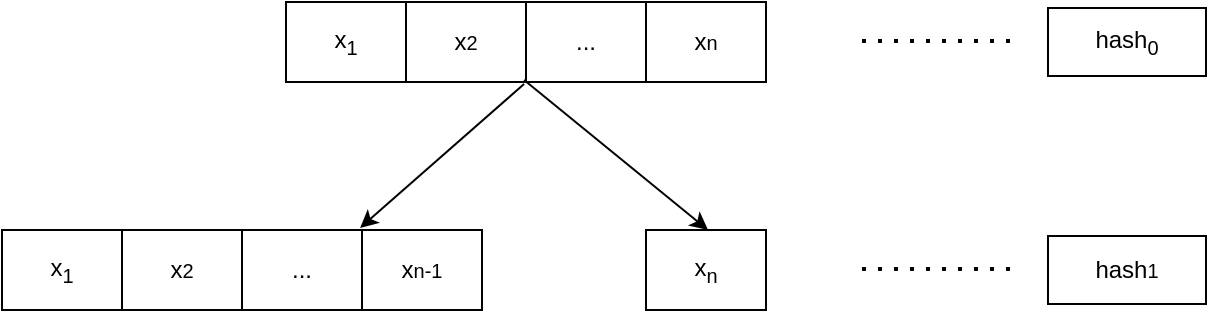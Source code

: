 <mxfile version="22.1.3" type="github">
  <diagram name="Process of building LSHiForest" id="F_Nvq3A-X3Xp9JJ24VL6">
    <mxGraphModel dx="1434" dy="789" grid="0" gridSize="10" guides="1" tooltips="1" connect="1" arrows="1" fold="1" page="1" pageScale="1" pageWidth="1200" pageHeight="1920" math="0" shadow="0">
      <root>
        <mxCell id="0" />
        <mxCell id="1" parent="0" />
        <mxCell id="it0V39okUv9a-QmteTm3-20" value="" style="rounded=0;orthogonalLoop=1;jettySize=auto;html=1;exitX=0.496;exitY=1.025;exitDx=0;exitDy=0;exitPerimeter=0;entryX=0.746;entryY=-0.025;entryDx=0;entryDy=0;entryPerimeter=0;" edge="1" parent="1" source="it0V39okUv9a-QmteTm3-7" target="it0V39okUv9a-QmteTm3-15">
          <mxGeometry relative="1" as="geometry">
            <mxPoint x="522" y="268" as="sourcePoint" />
          </mxGeometry>
        </mxCell>
        <mxCell id="it0V39okUv9a-QmteTm3-6" value="" style="shape=table;startSize=0;container=1;collapsible=0;childLayout=tableLayout;" vertex="1" parent="1">
          <mxGeometry x="401" y="226" width="240" height="40" as="geometry" />
        </mxCell>
        <mxCell id="it0V39okUv9a-QmteTm3-7" value="" style="shape=tableRow;horizontal=0;startSize=0;swimlaneHead=0;swimlaneBody=0;strokeColor=inherit;top=0;left=0;bottom=0;right=0;collapsible=0;dropTarget=0;fillColor=none;points=[[0,0.5],[1,0.5]];portConstraint=eastwest;" vertex="1" parent="it0V39okUv9a-QmteTm3-6">
          <mxGeometry width="240" height="40" as="geometry" />
        </mxCell>
        <mxCell id="it0V39okUv9a-QmteTm3-8" value="x&lt;sub&gt;1&lt;/sub&gt;" style="shape=partialRectangle;html=1;whiteSpace=wrap;connectable=0;strokeColor=inherit;overflow=hidden;fillColor=none;top=0;left=0;bottom=0;right=0;pointerEvents=1;" vertex="1" parent="it0V39okUv9a-QmteTm3-7">
          <mxGeometry width="60" height="40" as="geometry">
            <mxRectangle width="60" height="40" as="alternateBounds" />
          </mxGeometry>
        </mxCell>
        <mxCell id="it0V39okUv9a-QmteTm3-9" value="x&lt;span style=&quot;font-size: 10px;&quot;&gt;2&lt;/span&gt;" style="shape=partialRectangle;html=1;whiteSpace=wrap;connectable=0;strokeColor=inherit;overflow=hidden;fillColor=none;top=0;left=0;bottom=0;right=0;pointerEvents=1;" vertex="1" parent="it0V39okUv9a-QmteTm3-7">
          <mxGeometry x="60" width="60" height="40" as="geometry">
            <mxRectangle width="60" height="40" as="alternateBounds" />
          </mxGeometry>
        </mxCell>
        <mxCell id="it0V39okUv9a-QmteTm3-10" value="..." style="shape=partialRectangle;html=1;whiteSpace=wrap;connectable=0;strokeColor=inherit;overflow=hidden;fillColor=none;top=0;left=0;bottom=0;right=0;pointerEvents=1;" vertex="1" parent="it0V39okUv9a-QmteTm3-7">
          <mxGeometry x="120" width="60" height="40" as="geometry">
            <mxRectangle width="60" height="40" as="alternateBounds" />
          </mxGeometry>
        </mxCell>
        <mxCell id="it0V39okUv9a-QmteTm3-11" value="x&lt;span style=&quot;font-size: 10px;&quot;&gt;n&lt;/span&gt;" style="shape=partialRectangle;html=1;whiteSpace=wrap;connectable=0;strokeColor=inherit;overflow=hidden;fillColor=none;top=0;left=0;bottom=0;right=0;pointerEvents=1;" vertex="1" parent="it0V39okUv9a-QmteTm3-7">
          <mxGeometry x="180" width="60" height="40" as="geometry">
            <mxRectangle width="60" height="40" as="alternateBounds" />
          </mxGeometry>
        </mxCell>
        <mxCell id="it0V39okUv9a-QmteTm3-12" value="" style="endArrow=none;dashed=1;html=1;dashPattern=1 3;strokeWidth=2;rounded=0;" edge="1" parent="1">
          <mxGeometry width="50" height="50" relative="1" as="geometry">
            <mxPoint x="689" y="245.5" as="sourcePoint" />
            <mxPoint x="765" y="245.5" as="targetPoint" />
          </mxGeometry>
        </mxCell>
        <mxCell id="it0V39okUv9a-QmteTm3-13" value="hash&lt;sub&gt;0&lt;/sub&gt;" style="rounded=0;whiteSpace=wrap;html=1;" vertex="1" parent="1">
          <mxGeometry x="782" y="229" width="79" height="34" as="geometry" />
        </mxCell>
        <mxCell id="it0V39okUv9a-QmteTm3-14" value="" style="shape=table;startSize=0;container=1;collapsible=0;childLayout=tableLayout;" vertex="1" parent="1">
          <mxGeometry x="259" y="340" width="240" height="40" as="geometry" />
        </mxCell>
        <mxCell id="it0V39okUv9a-QmteTm3-15" value="" style="shape=tableRow;horizontal=0;startSize=0;swimlaneHead=0;swimlaneBody=0;strokeColor=inherit;top=0;left=0;bottom=0;right=0;collapsible=0;dropTarget=0;fillColor=none;points=[[0,0.5],[1,0.5]];portConstraint=eastwest;" vertex="1" parent="it0V39okUv9a-QmteTm3-14">
          <mxGeometry width="240" height="40" as="geometry" />
        </mxCell>
        <mxCell id="it0V39okUv9a-QmteTm3-16" value="x&lt;sub&gt;1&lt;/sub&gt;" style="shape=partialRectangle;html=1;whiteSpace=wrap;connectable=0;strokeColor=inherit;overflow=hidden;fillColor=none;top=0;left=0;bottom=0;right=0;pointerEvents=1;" vertex="1" parent="it0V39okUv9a-QmteTm3-15">
          <mxGeometry width="60" height="40" as="geometry">
            <mxRectangle width="60" height="40" as="alternateBounds" />
          </mxGeometry>
        </mxCell>
        <mxCell id="it0V39okUv9a-QmteTm3-17" value="x&lt;span style=&quot;font-size: 10px;&quot;&gt;2&lt;/span&gt;" style="shape=partialRectangle;html=1;whiteSpace=wrap;connectable=0;strokeColor=inherit;overflow=hidden;fillColor=none;top=0;left=0;bottom=0;right=0;pointerEvents=1;" vertex="1" parent="it0V39okUv9a-QmteTm3-15">
          <mxGeometry x="60" width="60" height="40" as="geometry">
            <mxRectangle width="60" height="40" as="alternateBounds" />
          </mxGeometry>
        </mxCell>
        <mxCell id="it0V39okUv9a-QmteTm3-18" value="..." style="shape=partialRectangle;html=1;whiteSpace=wrap;connectable=0;strokeColor=inherit;overflow=hidden;fillColor=none;top=0;left=0;bottom=0;right=0;pointerEvents=1;" vertex="1" parent="it0V39okUv9a-QmteTm3-15">
          <mxGeometry x="120" width="60" height="40" as="geometry">
            <mxRectangle width="60" height="40" as="alternateBounds" />
          </mxGeometry>
        </mxCell>
        <mxCell id="it0V39okUv9a-QmteTm3-19" value="x&lt;span style=&quot;font-size: 10px;&quot;&gt;n-1&lt;/span&gt;" style="shape=partialRectangle;html=1;whiteSpace=wrap;connectable=0;strokeColor=inherit;overflow=hidden;fillColor=none;top=0;left=0;bottom=0;right=0;pointerEvents=1;" vertex="1" parent="it0V39okUv9a-QmteTm3-15">
          <mxGeometry x="180" width="60" height="40" as="geometry">
            <mxRectangle width="60" height="40" as="alternateBounds" />
          </mxGeometry>
        </mxCell>
        <mxCell id="it0V39okUv9a-QmteTm3-26" value="" style="shape=table;startSize=0;container=1;collapsible=0;childLayout=tableLayout;" vertex="1" parent="1">
          <mxGeometry x="581" y="340" width="60" height="40" as="geometry" />
        </mxCell>
        <mxCell id="it0V39okUv9a-QmteTm3-27" value="" style="shape=tableRow;horizontal=0;startSize=0;swimlaneHead=0;swimlaneBody=0;strokeColor=inherit;top=0;left=0;bottom=0;right=0;collapsible=0;dropTarget=0;fillColor=none;points=[[0,0.5],[1,0.5]];portConstraint=eastwest;" vertex="1" parent="it0V39okUv9a-QmteTm3-26">
          <mxGeometry width="60" height="40" as="geometry" />
        </mxCell>
        <mxCell id="it0V39okUv9a-QmteTm3-28" value="x&lt;sub&gt;n&lt;/sub&gt;" style="shape=partialRectangle;html=1;whiteSpace=wrap;connectable=0;strokeColor=inherit;overflow=hidden;fillColor=none;top=0;left=0;bottom=0;right=0;pointerEvents=1;" vertex="1" parent="it0V39okUv9a-QmteTm3-27">
          <mxGeometry width="60" height="40" as="geometry">
            <mxRectangle width="60" height="40" as="alternateBounds" />
          </mxGeometry>
        </mxCell>
        <mxCell id="it0V39okUv9a-QmteTm3-29" style="rounded=0;orthogonalLoop=1;jettySize=auto;html=1;entryX=0.517;entryY=0;entryDx=0;entryDy=0;entryPerimeter=0;exitX=0.496;exitY=0.975;exitDx=0;exitDy=0;exitPerimeter=0;" edge="1" parent="1" source="it0V39okUv9a-QmteTm3-7" target="it0V39okUv9a-QmteTm3-27">
          <mxGeometry relative="1" as="geometry" />
        </mxCell>
        <mxCell id="it0V39okUv9a-QmteTm3-30" value="" style="endArrow=none;dashed=1;html=1;dashPattern=1 3;strokeWidth=2;rounded=0;" edge="1" parent="1">
          <mxGeometry width="50" height="50" relative="1" as="geometry">
            <mxPoint x="689" y="359.5" as="sourcePoint" />
            <mxPoint x="765" y="359.5" as="targetPoint" />
          </mxGeometry>
        </mxCell>
        <mxCell id="it0V39okUv9a-QmteTm3-31" value="hash&lt;span style=&quot;font-size: 10px;&quot;&gt;1&lt;/span&gt;" style="rounded=0;whiteSpace=wrap;html=1;" vertex="1" parent="1">
          <mxGeometry x="782" y="343" width="79" height="34" as="geometry" />
        </mxCell>
      </root>
    </mxGraphModel>
  </diagram>
</mxfile>
